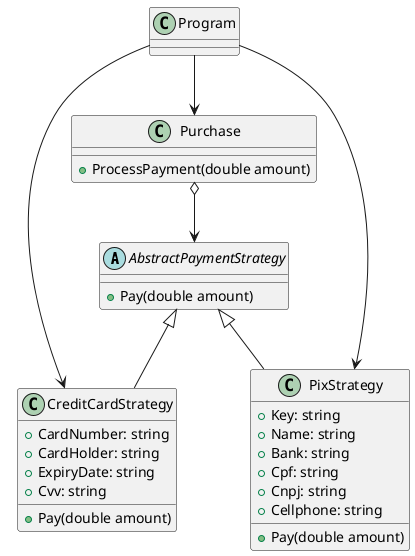 ﻿@startuml

abstract class AbstractPaymentStrategy {
   +Pay(double amount)
}

class CreditCardStrategy {
   +CardNumber: string
   +CardHolder: string
   +ExpiryDate: string
   +Cvv: string
   +Pay(double amount)
}

class PixStrategy {
   +Key: string
   +Name: string
   +Bank: string
   +Cpf: string
   +Cnpj: string
   +Cellphone: string
   +Pay(double amount)
}

class Purchase {
   +ProcessPayment(double amount)
}

class Program {}

AbstractPaymentStrategy <|-- CreditCardStrategy
AbstractPaymentStrategy <|-- PixStrategy
Purchase o--> AbstractPaymentStrategy

Program --> Purchase
Program --> CreditCardStrategy
Program --> PixStrategy

@enduml